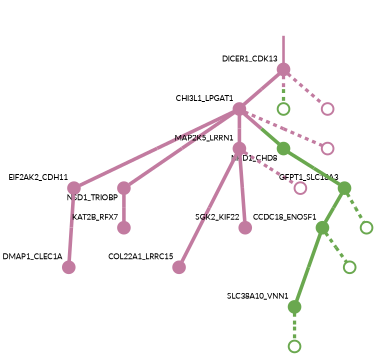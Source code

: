 strict digraph  {
graph[splines=false]; nodesep=0.7; rankdir=TB; ranksep=0.6; forcelabels=true; dpi=600; size=2.5;
0 [color="#c27ba0ff", fillcolor="#c27ba0ff", fixedsize=true, fontname=Lato, fontsize="12pt", height="0.25", label="", penwidth=3, shape=circle, style=filled, xlabel=DICER1_CDK13];
7 [color="#c27ba0ff", fillcolor="#c27ba0ff", fixedsize=true, fontname=Lato, fontsize="12pt", height="0.25", label="", penwidth=3, shape=circle, style=filled, xlabel=CHI3L1_LPGAT1];
13 [color="#6aa84fff", fillcolor="#6aa84fff", fixedsize=true, fontname=Lato, fontsize="12pt", height="0.25", label="", penwidth=3, shape=circle, style=solid, xlabel=""];
17 [color="#c27ba0ff", fillcolor="#c27ba0ff", fixedsize=true, fontname=Lato, fontsize="12pt", height="0.25", label="", penwidth=3, shape=circle, style=solid, xlabel=""];
3 [color="#c27ba0ff", fillcolor="#c27ba0ff", fixedsize=true, fontname=Lato, fontsize="12pt", height="0.25", label="", penwidth=3, shape=circle, style=filled, xlabel=EIF2AK2_CDH11];
2 [color="#c27ba0ff", fillcolor="#c27ba0ff", fixedsize=true, fontname=Lato, fontsize="12pt", height="0.25", label="", penwidth=3, shape=circle, style=filled, xlabel=DMAP1_CLEC1A];
5 [color="#c27ba0ff", fillcolor="#c27ba0ff", fixedsize=true, fontname=Lato, fontsize="12pt", height="0.25", label="", penwidth=3, shape=circle, style=filled, xlabel=NSD1_TRIOBP];
9 [color="#c27ba0ff", fillcolor="#c27ba0ff", fixedsize=true, fontname=Lato, fontsize="12pt", height="0.25", label="", penwidth=3, shape=circle, style=filled, xlabel=KAT2B_RFX7];
6 [color="#6aa84fff", fillcolor="#6aa84fff", fixedsize=true, fontname=Lato, fontsize="12pt", height="0.25", label="", penwidth=3, shape=circle, style=filled, xlabel=SLC38A10_VNN1];
14 [color="#6aa84fff", fillcolor="#6aa84fff", fixedsize=true, fontname=Lato, fontsize="12pt", height="0.25", label="", penwidth=3, shape=circle, style=solid, xlabel=""];
10 [color="#c27ba0ff", fillcolor="#c27ba0ff", fixedsize=true, fontname=Lato, fontsize="12pt", height="0.25", label="", penwidth=3, shape=circle, style=filled, xlabel=MAP2K5_LRRN1];
11 [color="#6aa84fff", fillcolor="#6aa84fff", fixedsize=true, fontname=Lato, fontsize="12pt", height="0.25", label="", penwidth=3, shape=circle, style=filled, xlabel=NKD1_CHD8];
18 [color="#c27ba0ff", fillcolor="#c27ba0ff", fixedsize=true, fontname=Lato, fontsize="12pt", height="0.25", label="", penwidth=3, shape=circle, style=solid, xlabel=""];
8 [color="#6aa84fff", fillcolor="#6aa84fff", fixedsize=true, fontname=Lato, fontsize="12pt", height="0.25", label="", penwidth=3, shape=circle, style=filled, xlabel=CCDC18_ENOSF1];
15 [color="#6aa84fff", fillcolor="#6aa84fff", fixedsize=true, fontname=Lato, fontsize="12pt", height="0.25", label="", penwidth=3, shape=circle, style=solid, xlabel=""];
1 [color="#c27ba0ff", fillcolor="#c27ba0ff", fixedsize=true, fontname=Lato, fontsize="12pt", height="0.25", label="", penwidth=3, shape=circle, style=filled, xlabel=COL22A1_LRRC15];
4 [color="#c27ba0ff", fillcolor="#c27ba0ff", fixedsize=true, fontname=Lato, fontsize="12pt", height="0.25", label="", penwidth=3, shape=circle, style=filled, xlabel=SGK2_KIF22];
19 [color="#c27ba0ff", fillcolor="#c27ba0ff", fixedsize=true, fontname=Lato, fontsize="12pt", height="0.25", label="", penwidth=3, shape=circle, style=solid, xlabel=""];
12 [color="#6aa84fff", fillcolor="#6aa84fff", fixedsize=true, fontname=Lato, fontsize="12pt", height="0.25", label="", penwidth=3, shape=circle, style=filled, xlabel=GFPT1_SLC18A3];
16 [color="#6aa84fff", fillcolor="#6aa84fff", fixedsize=true, fontname=Lato, fontsize="12pt", height="0.25", label="", penwidth=3, shape=circle, style=solid, xlabel=""];
normal [label="", penwidth=3, style=invis, xlabel=DICER1_CDK13];
0 -> 7  [arrowsize=0, color="#c27ba0ff;0.5:#c27ba0ff", minlen="1.8799999952316284", penwidth="5.5", style=solid];
0 -> 13  [arrowsize=0, color="#c27ba0ff;0.5:#6aa84fff", minlen="1.2000000476837158", penwidth=5, style=dashed];
0 -> 17  [arrowsize=0, color="#c27ba0ff;0.5:#c27ba0ff", minlen="1.2000000476837158", penwidth=5, style=dashed];
7 -> 3  [arrowsize=0, color="#c27ba0ff;0.5:#c27ba0ff", minlen="2.440000057220459", penwidth="5.5", style=solid];
7 -> 5  [arrowsize=0, color="#c27ba0ff;0.5:#c27ba0ff", minlen="2.119999885559082", penwidth="5.5", style=solid];
7 -> 10  [arrowsize=0, color="#c27ba0ff;0.5:#c27ba0ff", minlen="1.7200000286102295", penwidth="5.5", style=solid];
7 -> 11  [arrowsize=0, color="#c27ba0ff;0.5:#6aa84fff", minlen="1.559999942779541", penwidth="5.5", style=solid];
7 -> 18  [arrowsize=0, color="#c27ba0ff;0.5:#c27ba0ff", minlen="1.2000000476837158", penwidth=5, style=dashed];
3 -> 2  [arrowsize=0, color="#c27ba0ff;0.5:#c27ba0ff", minlen="2.5999999046325684", penwidth="5.5", style=solid];
5 -> 9  [arrowsize=0, color="#c27ba0ff;0.5:#c27ba0ff", minlen="1.7200000286102295", penwidth="5.5", style=solid];
6 -> 14  [arrowsize=0, color="#6aa84fff;0.5:#6aa84fff", minlen="1.2000000476837158", penwidth=5, style=dashed];
10 -> 1  [arrowsize=0, color="#c27ba0ff;0.5:#c27ba0ff", minlen="3.0", penwidth="5.5", style=solid];
10 -> 4  [arrowsize=0, color="#c27ba0ff;0.5:#c27ba0ff", minlen="2.2800002098083496", penwidth="5.5", style=solid];
10 -> 19  [arrowsize=0, color="#c27ba0ff;0.5:#c27ba0ff", minlen="1.2000000476837158", penwidth=5, style=dashed];
11 -> 12  [arrowsize=0, color="#6aa84fff;0.5:#6aa84fff", minlen="1.399999976158142", penwidth="5.5", style=solid];
8 -> 6  [arrowsize=0, color="#6aa84fff;0.5:#6aa84fff", minlen="2.119999885559082", penwidth="5.5", style=solid];
8 -> 15  [arrowsize=0, color="#6aa84fff;0.5:#6aa84fff", minlen="1.2000000476837158", penwidth=5, style=dashed];
12 -> 8  [arrowsize=0, color="#6aa84fff;0.5:#6aa84fff", minlen="1.7999999523162842", penwidth="5.5", style=solid];
12 -> 16  [arrowsize=0, color="#6aa84fff;0.5:#6aa84fff", minlen="1.2000000476837158", penwidth=5, style=dashed];
normal -> 0  [arrowsize=0, color="#c27ba0ff", label="", penwidth=4, style=solid];
}
